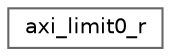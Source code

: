 digraph "Graphical Class Hierarchy"
{
 // LATEX_PDF_SIZE
  bgcolor="transparent";
  edge [fontname=Helvetica,fontsize=10,labelfontname=Helvetica,labelfontsize=10];
  node [fontname=Helvetica,fontsize=10,shape=box,height=0.2,width=0.4];
  rankdir="LR";
  Node0 [id="Node000000",label="axi_limit0_r",height=0.2,width=0.4,color="grey40", fillcolor="white", style="filled",URL="$structaxi__limit0__r.html",tooltip=" "];
}
